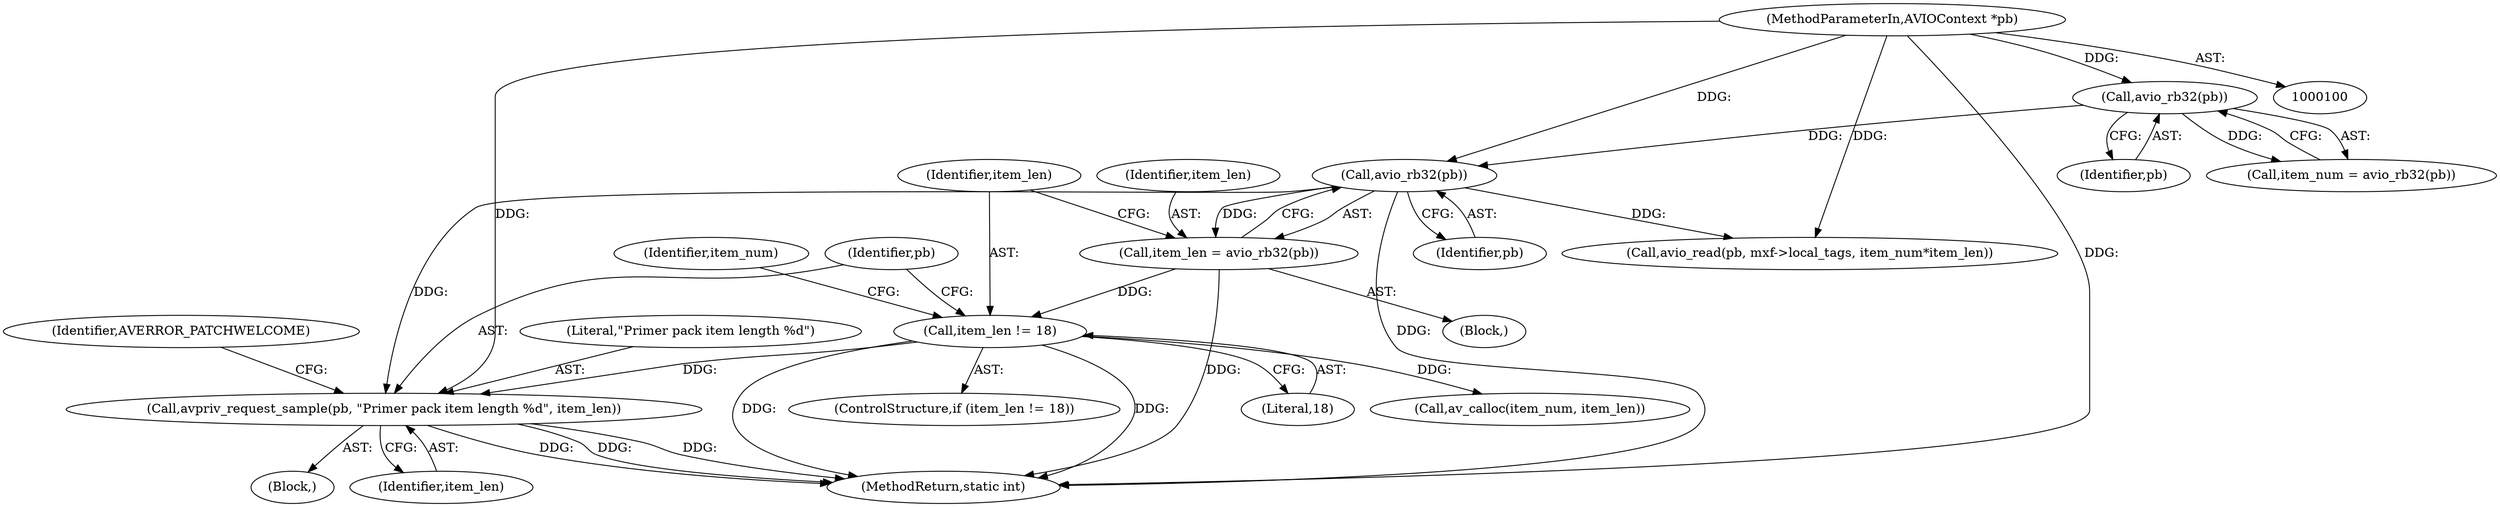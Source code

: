 digraph "0_FFmpeg_9d00fb9d70ee8c0cc7002b89318c5be00f1bbdad@pointer" {
"1000127" [label="(Call,avpriv_request_sample(pb, \"Primer pack item length %d\", item_len))"];
"1000120" [label="(Call,avio_rb32(pb))"];
"1000115" [label="(Call,avio_rb32(pb))"];
"1000102" [label="(MethodParameterIn,AVIOContext *pb)"];
"1000123" [label="(Call,item_len != 18)"];
"1000118" [label="(Call,item_len = avio_rb32(pb))"];
"1000125" [label="(Literal,18)"];
"1000170" [label="(Call,av_calloc(item_num, item_len))"];
"1000123" [label="(Call,item_len != 18)"];
"1000122" [label="(ControlStructure,if (item_len != 18))"];
"1000127" [label="(Call,avpriv_request_sample(pb, \"Primer pack item length %d\", item_len))"];
"1000129" [label="(Literal,\"Primer pack item length %d\")"];
"1000126" [label="(Block,)"];
"1000119" [label="(Identifier,item_len)"];
"1000124" [label="(Identifier,item_len)"];
"1000113" [label="(Call,item_num = avio_rb32(pb))"];
"1000107" [label="(Block,)"];
"1000120" [label="(Call,avio_rb32(pb))"];
"1000130" [label="(Identifier,item_len)"];
"1000121" [label="(Identifier,pb)"];
"1000115" [label="(Call,avio_rb32(pb))"];
"1000132" [label="(Identifier,AVERROR_PATCHWELCOME)"];
"1000116" [label="(Identifier,pb)"];
"1000128" [label="(Identifier,pb)"];
"1000102" [label="(MethodParameterIn,AVIOContext *pb)"];
"1000186" [label="(Call,avio_read(pb, mxf->local_tags, item_num*item_len))"];
"1000118" [label="(Call,item_len = avio_rb32(pb))"];
"1000135" [label="(Identifier,item_num)"];
"1000196" [label="(MethodReturn,static int)"];
"1000127" -> "1000126"  [label="AST: "];
"1000127" -> "1000130"  [label="CFG: "];
"1000128" -> "1000127"  [label="AST: "];
"1000129" -> "1000127"  [label="AST: "];
"1000130" -> "1000127"  [label="AST: "];
"1000132" -> "1000127"  [label="CFG: "];
"1000127" -> "1000196"  [label="DDG: "];
"1000127" -> "1000196"  [label="DDG: "];
"1000127" -> "1000196"  [label="DDG: "];
"1000120" -> "1000127"  [label="DDG: "];
"1000102" -> "1000127"  [label="DDG: "];
"1000123" -> "1000127"  [label="DDG: "];
"1000120" -> "1000118"  [label="AST: "];
"1000120" -> "1000121"  [label="CFG: "];
"1000121" -> "1000120"  [label="AST: "];
"1000118" -> "1000120"  [label="CFG: "];
"1000120" -> "1000196"  [label="DDG: "];
"1000120" -> "1000118"  [label="DDG: "];
"1000115" -> "1000120"  [label="DDG: "];
"1000102" -> "1000120"  [label="DDG: "];
"1000120" -> "1000186"  [label="DDG: "];
"1000115" -> "1000113"  [label="AST: "];
"1000115" -> "1000116"  [label="CFG: "];
"1000116" -> "1000115"  [label="AST: "];
"1000113" -> "1000115"  [label="CFG: "];
"1000115" -> "1000113"  [label="DDG: "];
"1000102" -> "1000115"  [label="DDG: "];
"1000102" -> "1000100"  [label="AST: "];
"1000102" -> "1000196"  [label="DDG: "];
"1000102" -> "1000186"  [label="DDG: "];
"1000123" -> "1000122"  [label="AST: "];
"1000123" -> "1000125"  [label="CFG: "];
"1000124" -> "1000123"  [label="AST: "];
"1000125" -> "1000123"  [label="AST: "];
"1000128" -> "1000123"  [label="CFG: "];
"1000135" -> "1000123"  [label="CFG: "];
"1000123" -> "1000196"  [label="DDG: "];
"1000123" -> "1000196"  [label="DDG: "];
"1000118" -> "1000123"  [label="DDG: "];
"1000123" -> "1000170"  [label="DDG: "];
"1000118" -> "1000107"  [label="AST: "];
"1000119" -> "1000118"  [label="AST: "];
"1000124" -> "1000118"  [label="CFG: "];
"1000118" -> "1000196"  [label="DDG: "];
}
